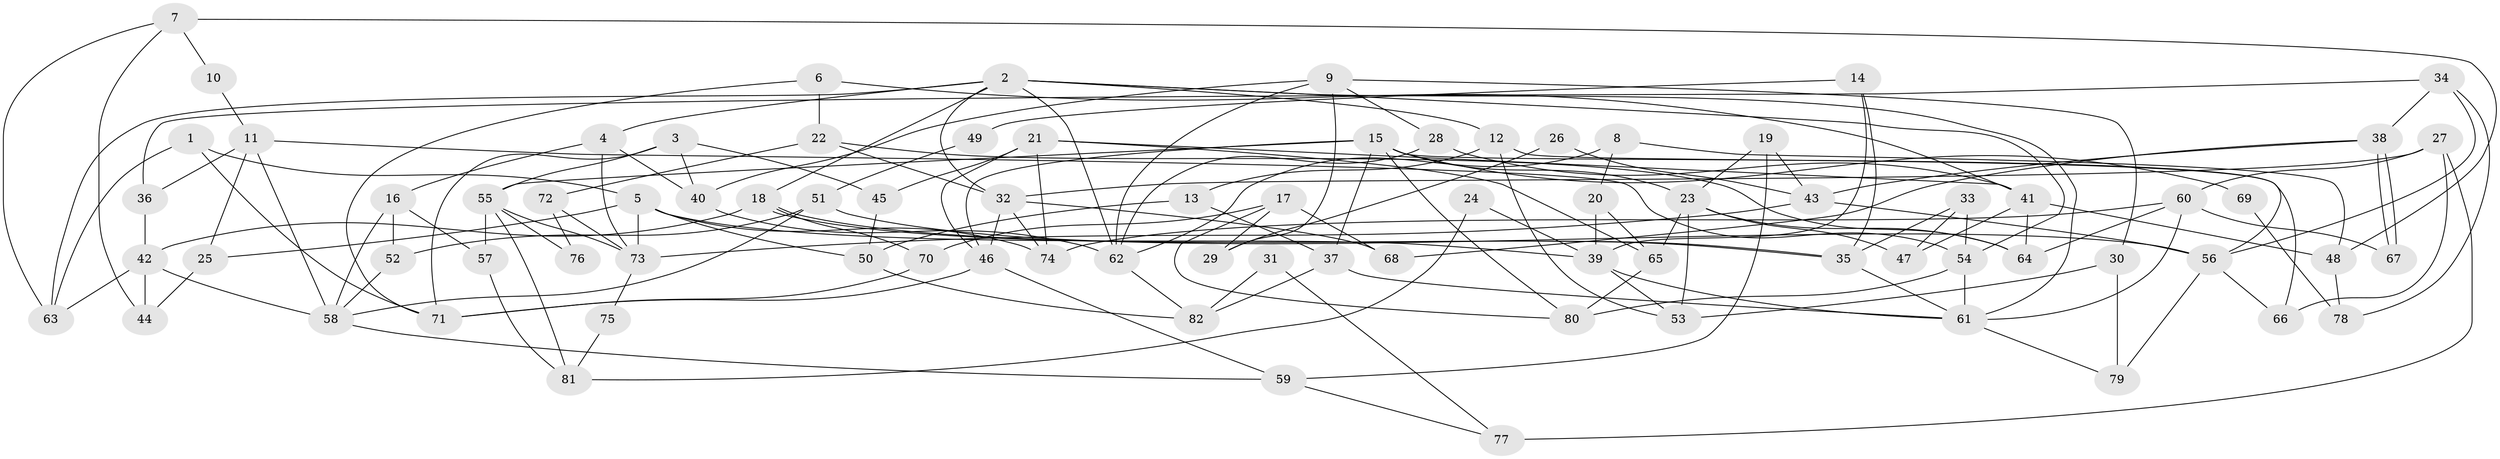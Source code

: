 // Generated by graph-tools (version 1.1) at 2025/49/03/09/25 04:49:54]
// undirected, 82 vertices, 164 edges
graph export_dot {
graph [start="1"]
  node [color=gray90,style=filled];
  1;
  2;
  3;
  4;
  5;
  6;
  7;
  8;
  9;
  10;
  11;
  12;
  13;
  14;
  15;
  16;
  17;
  18;
  19;
  20;
  21;
  22;
  23;
  24;
  25;
  26;
  27;
  28;
  29;
  30;
  31;
  32;
  33;
  34;
  35;
  36;
  37;
  38;
  39;
  40;
  41;
  42;
  43;
  44;
  45;
  46;
  47;
  48;
  49;
  50;
  51;
  52;
  53;
  54;
  55;
  56;
  57;
  58;
  59;
  60;
  61;
  62;
  63;
  64;
  65;
  66;
  67;
  68;
  69;
  70;
  71;
  72;
  73;
  74;
  75;
  76;
  77;
  78;
  79;
  80;
  81;
  82;
  1 -- 5;
  1 -- 63;
  1 -- 71;
  2 -- 12;
  2 -- 61;
  2 -- 4;
  2 -- 18;
  2 -- 32;
  2 -- 54;
  2 -- 62;
  2 -- 63;
  3 -- 40;
  3 -- 71;
  3 -- 45;
  3 -- 55;
  4 -- 73;
  4 -- 16;
  4 -- 40;
  5 -- 73;
  5 -- 50;
  5 -- 25;
  5 -- 39;
  5 -- 74;
  6 -- 41;
  6 -- 22;
  6 -- 71;
  7 -- 63;
  7 -- 48;
  7 -- 10;
  7 -- 44;
  8 -- 62;
  8 -- 20;
  8 -- 48;
  9 -- 30;
  9 -- 40;
  9 -- 28;
  9 -- 29;
  9 -- 62;
  10 -- 11;
  11 -- 54;
  11 -- 58;
  11 -- 25;
  11 -- 36;
  12 -- 56;
  12 -- 13;
  12 -- 53;
  13 -- 37;
  13 -- 50;
  14 -- 39;
  14 -- 35;
  14 -- 49;
  15 -- 23;
  15 -- 46;
  15 -- 37;
  15 -- 55;
  15 -- 66;
  15 -- 69;
  15 -- 80;
  16 -- 58;
  16 -- 52;
  16 -- 57;
  17 -- 70;
  17 -- 68;
  17 -- 29;
  17 -- 80;
  18 -- 35;
  18 -- 35;
  18 -- 42;
  18 -- 70;
  19 -- 23;
  19 -- 59;
  19 -- 43;
  20 -- 39;
  20 -- 65;
  21 -- 41;
  21 -- 46;
  21 -- 45;
  21 -- 65;
  21 -- 74;
  22 -- 32;
  22 -- 64;
  22 -- 72;
  23 -- 64;
  23 -- 65;
  23 -- 47;
  23 -- 53;
  24 -- 39;
  24 -- 81;
  25 -- 44;
  26 -- 29;
  26 -- 43;
  27 -- 32;
  27 -- 60;
  27 -- 66;
  27 -- 77;
  28 -- 62;
  28 -- 41;
  30 -- 79;
  30 -- 53;
  31 -- 77;
  31 -- 82;
  32 -- 74;
  32 -- 46;
  32 -- 68;
  33 -- 35;
  33 -- 54;
  33 -- 47;
  34 -- 36;
  34 -- 38;
  34 -- 56;
  34 -- 78;
  35 -- 61;
  36 -- 42;
  37 -- 61;
  37 -- 82;
  38 -- 43;
  38 -- 67;
  38 -- 67;
  38 -- 68;
  39 -- 53;
  39 -- 61;
  40 -- 62;
  41 -- 47;
  41 -- 48;
  41 -- 64;
  42 -- 44;
  42 -- 58;
  42 -- 63;
  43 -- 56;
  43 -- 73;
  45 -- 50;
  46 -- 71;
  46 -- 59;
  48 -- 78;
  49 -- 51;
  50 -- 82;
  51 -- 56;
  51 -- 58;
  51 -- 52;
  52 -- 58;
  54 -- 80;
  54 -- 61;
  55 -- 57;
  55 -- 73;
  55 -- 76;
  55 -- 81;
  56 -- 66;
  56 -- 79;
  57 -- 81;
  58 -- 59;
  59 -- 77;
  60 -- 74;
  60 -- 61;
  60 -- 64;
  60 -- 67;
  61 -- 79;
  62 -- 82;
  65 -- 80;
  69 -- 78;
  70 -- 71;
  72 -- 73;
  72 -- 76;
  73 -- 75;
  75 -- 81;
}
